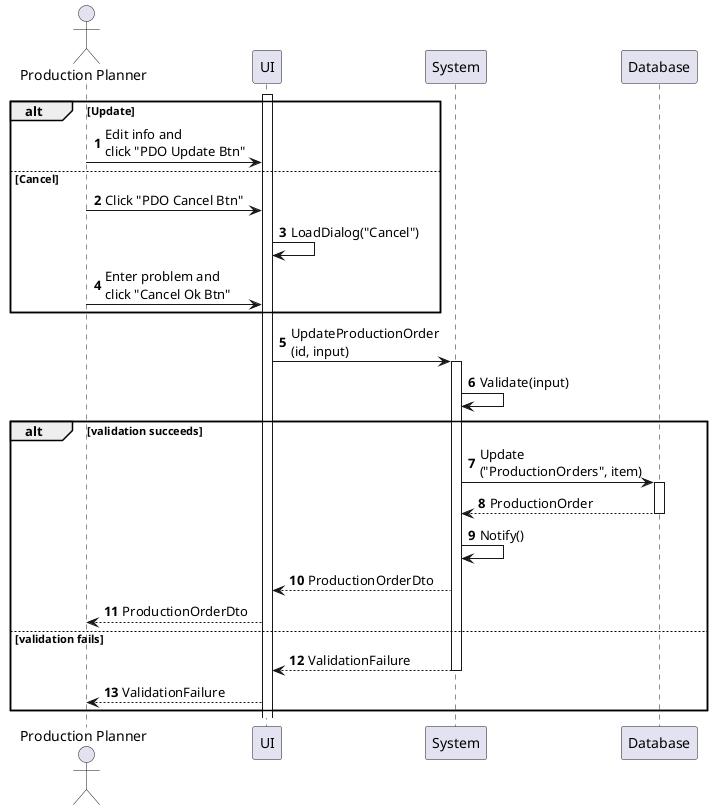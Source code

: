 @startuml production-order-update
autonumber

actor "Production Planner" as a
participant UI as f
participant System as b
participant Database as d

activate f

alt Update
    a -> f : Edit info and\nclick "PDO Update Btn"
else Cancel
    a -> f : Click "PDO Cancel Btn"
    f -> f : LoadDialog("Cancel")
    a -> f : Enter problem and\nclick "Cancel Ok Btn"
end

f -> b : UpdateProductionOrder\n(id, input)
activate b
b -> b : Validate(input)

alt validation succeeds
    b -> d : Update\n("ProductionOrders", item)
    activate d
    return ProductionOrder
    b -> b : Notify()
    b --> f : ProductionOrderDto
    f --> a : ProductionOrderDto
else validation fails
    return ValidationFailure
    f --> a : ValidationFailure
end
@enduml